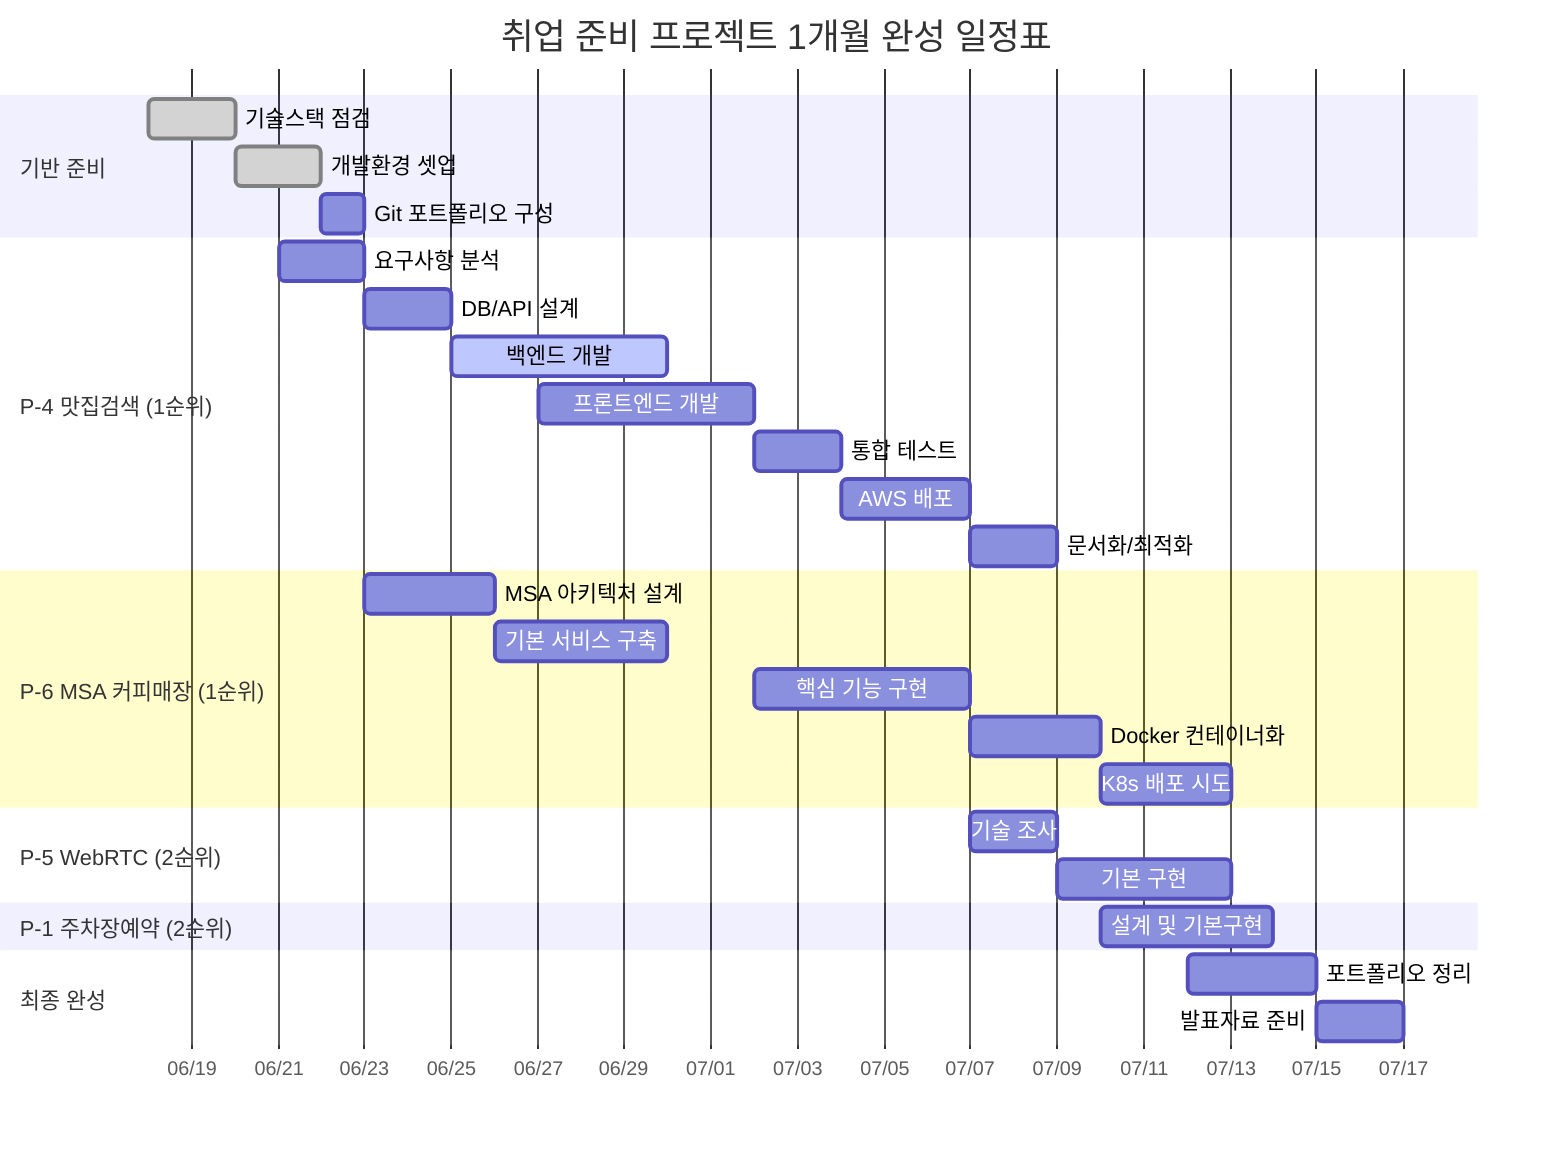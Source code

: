 gantt
    title 취업 준비 프로젝트 1개월 완성 일정표
    dateFormat  YYYY-MM-DD
    axisFormat  %m/%d
    
    section 기반 준비
    기술스택 점검     :done, prep1, 2025-06-18, 2d
    개발환경 셋업     :done, prep2, 2025-06-20, 2d
    Git 포트폴리오 구성 :prep3, 2025-06-22, 1d
    
    section P-4 맛집검색 (1순위)
    요구사항 분석    :p4-req, 2025-06-21, 2d
    DB/API 설계     :p4-design, after p4-req, 2d
    백엔드 개발     :active, p4-back, 2025-06-25, 5d
    프론트엔드 개발  :p4-front, 2025-06-27, 5d
    통합 테스트     :p4-test, after p4-back p4-front, 2d
    AWS 배포       :p4-deploy, after p4-test, 3d
    문서화/최적화   :p4-doc, after p4-deploy, 2d
    
    section P-6 MSA 커피매장 (1순위)
    MSA 아키텍처 설계 :p6-arch, 2025-06-23, 3d
    기본 서비스 구축  :p6-basic, 2025-06-26, 4d
    핵심 기능 구현   :p6-core, 2025-07-02, 5d
    Docker 컨테이너화 :p6-docker, after p6-core, 3d
    K8s 배포 시도   :p6-k8s, after p6-docker, 3d
    
    section P-5 WebRTC (2순위)
    기술 조사       :p5-research, 2025-07-07, 2d
    기본 구현       :p5-basic, after p5-research, 4d
    
    section P-1 주차장예약 (2순위)
    설계 및 기본구현 :p1-basic, 2025-07-10, 4d
    
    section 최종 완성
    포트폴리오 정리  :final-port, 2025-07-12, 3d
    발표자료 준비   :final-pres, after final-port, 2d